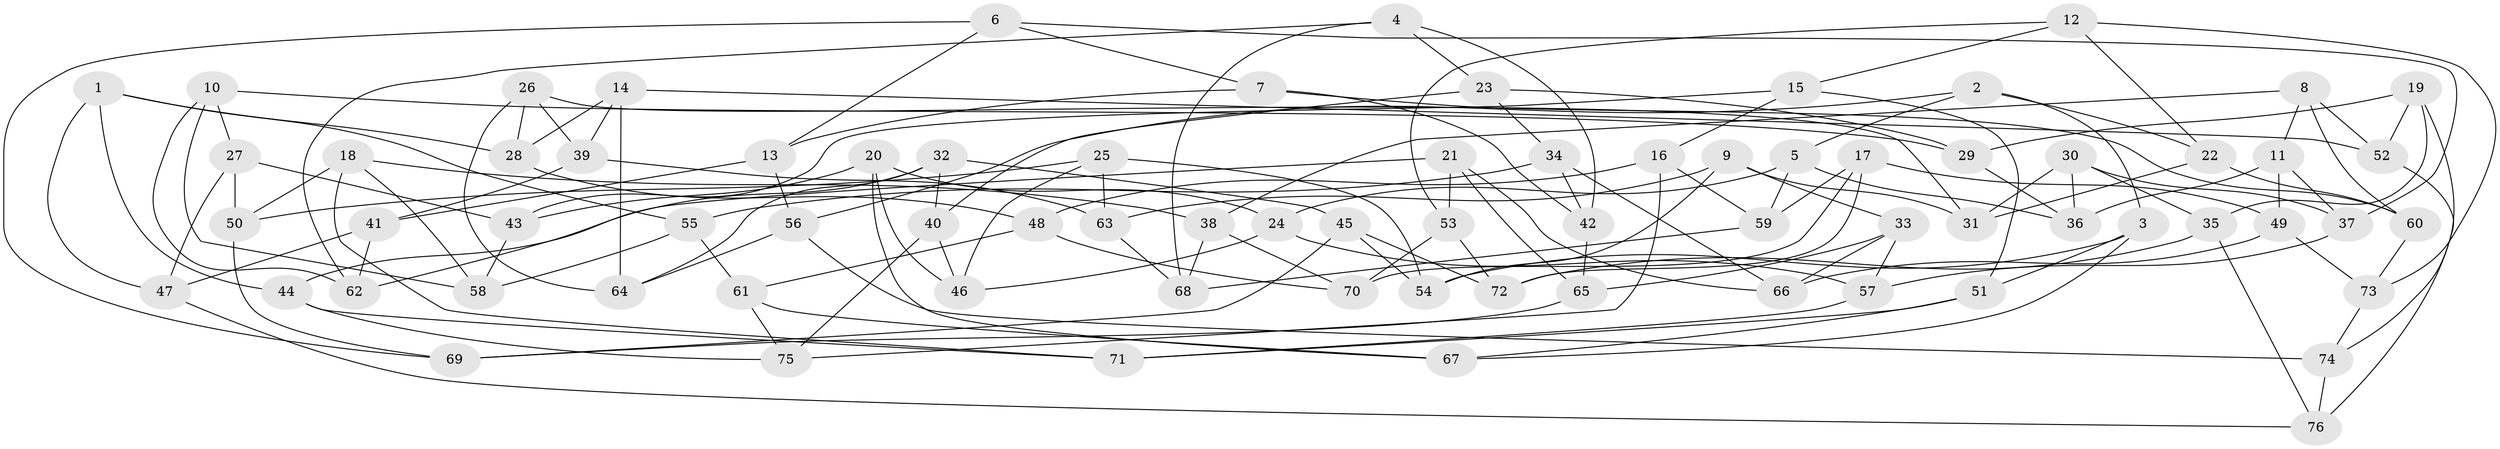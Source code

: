 // coarse degree distribution, {4: 0.30434782608695654, 6: 0.5652173913043478, 5: 0.08695652173913043, 3: 0.043478260869565216}
// Generated by graph-tools (version 1.1) at 2025/42/03/06/25 10:42:25]
// undirected, 76 vertices, 152 edges
graph export_dot {
graph [start="1"]
  node [color=gray90,style=filled];
  1;
  2;
  3;
  4;
  5;
  6;
  7;
  8;
  9;
  10;
  11;
  12;
  13;
  14;
  15;
  16;
  17;
  18;
  19;
  20;
  21;
  22;
  23;
  24;
  25;
  26;
  27;
  28;
  29;
  30;
  31;
  32;
  33;
  34;
  35;
  36;
  37;
  38;
  39;
  40;
  41;
  42;
  43;
  44;
  45;
  46;
  47;
  48;
  49;
  50;
  51;
  52;
  53;
  54;
  55;
  56;
  57;
  58;
  59;
  60;
  61;
  62;
  63;
  64;
  65;
  66;
  67;
  68;
  69;
  70;
  71;
  72;
  73;
  74;
  75;
  76;
  1 -- 28;
  1 -- 47;
  1 -- 44;
  1 -- 55;
  2 -- 5;
  2 -- 56;
  2 -- 22;
  2 -- 3;
  3 -- 67;
  3 -- 51;
  3 -- 54;
  4 -- 62;
  4 -- 23;
  4 -- 42;
  4 -- 68;
  5 -- 24;
  5 -- 36;
  5 -- 59;
  6 -- 13;
  6 -- 69;
  6 -- 7;
  6 -- 37;
  7 -- 42;
  7 -- 60;
  7 -- 13;
  8 -- 38;
  8 -- 60;
  8 -- 52;
  8 -- 11;
  9 -- 54;
  9 -- 33;
  9 -- 31;
  9 -- 63;
  10 -- 58;
  10 -- 29;
  10 -- 27;
  10 -- 62;
  11 -- 49;
  11 -- 37;
  11 -- 36;
  12 -- 22;
  12 -- 53;
  12 -- 15;
  12 -- 73;
  13 -- 56;
  13 -- 41;
  14 -- 52;
  14 -- 39;
  14 -- 64;
  14 -- 28;
  15 -- 16;
  15 -- 43;
  15 -- 51;
  16 -- 75;
  16 -- 59;
  16 -- 48;
  17 -- 59;
  17 -- 49;
  17 -- 72;
  17 -- 70;
  18 -- 50;
  18 -- 71;
  18 -- 58;
  18 -- 38;
  19 -- 29;
  19 -- 35;
  19 -- 74;
  19 -- 52;
  20 -- 24;
  20 -- 43;
  20 -- 67;
  20 -- 46;
  21 -- 66;
  21 -- 44;
  21 -- 65;
  21 -- 53;
  22 -- 31;
  22 -- 60;
  23 -- 29;
  23 -- 40;
  23 -- 34;
  24 -- 46;
  24 -- 57;
  25 -- 63;
  25 -- 54;
  25 -- 50;
  25 -- 46;
  26 -- 31;
  26 -- 39;
  26 -- 28;
  26 -- 64;
  27 -- 43;
  27 -- 47;
  27 -- 50;
  28 -- 48;
  29 -- 36;
  30 -- 35;
  30 -- 36;
  30 -- 37;
  30 -- 31;
  32 -- 62;
  32 -- 40;
  32 -- 45;
  32 -- 64;
  33 -- 66;
  33 -- 57;
  33 -- 65;
  34 -- 66;
  34 -- 55;
  34 -- 42;
  35 -- 76;
  35 -- 72;
  37 -- 57;
  38 -- 70;
  38 -- 68;
  39 -- 41;
  39 -- 63;
  40 -- 46;
  40 -- 75;
  41 -- 47;
  41 -- 62;
  42 -- 65;
  43 -- 58;
  44 -- 71;
  44 -- 75;
  45 -- 69;
  45 -- 54;
  45 -- 72;
  47 -- 76;
  48 -- 70;
  48 -- 61;
  49 -- 73;
  49 -- 66;
  50 -- 69;
  51 -- 71;
  51 -- 67;
  52 -- 76;
  53 -- 72;
  53 -- 70;
  55 -- 61;
  55 -- 58;
  56 -- 74;
  56 -- 64;
  57 -- 71;
  59 -- 68;
  60 -- 73;
  61 -- 75;
  61 -- 67;
  63 -- 68;
  65 -- 69;
  73 -- 74;
  74 -- 76;
}
